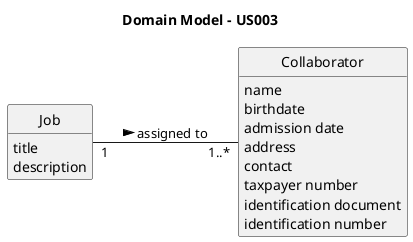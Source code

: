 @startuml
skinparam monochrome true
skinparam packageStyle rectangle
skinparam shadowing false

left to right direction

skinparam classAttributeIconSize 0

hide circle
hide methods

title Domain Model - US003

class Job {
    title
    description
}

class Collaborator {
    name
    birthdate
    admission date
    address
    contact
    taxpayer number
    identification document
    identification number

}

'Relationships
Job "1" -- "1..*" Collaborator : assigned to >

}

@enduml
